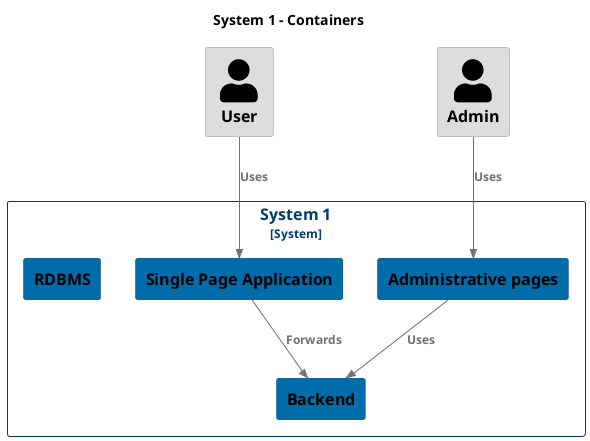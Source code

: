 @startuml
set separator none
title System 1 - Containers

top to bottom direction

!include <C4/C4>
!include <C4/C4_Context>
!include <C4/C4_Container>

AddElementTag("Element", $bgColor="#dddddd", $borderColor="#9a9a9a", $fontColor="#000000", $sprite="", $shadowing="", $borderStyle="solid")
AddElementTag("Container", $bgColor="#006daa", $borderColor="#004c76", $fontColor="#000000", $sprite="", $shadowing="", $borderStyle="solid")

AddRelTag("Relationship", $textColor="#707070", $lineColor="#707070", $lineStyle = "")

AddBoundaryTag("Software System", $bgColor="#ffffff", $borderColor="#023a72", $fontColor="#023a72", $shadowing="", $borderStyle="solid")

Person(User, "User", $descr="", $tags="Element", $link="")
Person(Admin, "Admin", $descr="", $tags="Element", $link="")

System_Boundary("System1_boundary", "System 1", $tags="Software System") {
  Container(System1.SinglePageApplication, "Single Page Application", $techn="", $descr="", $tags="Container", $link="")
  Container(System1.Administrativepages, "Administrative pages", $techn="", $descr="", $tags="Container", $link="")
  Container(System1.Backend, "Backend", $techn="", $descr="", $tags="Container", $link="")
  Container(System1.RDBMS, "RDBMS", $techn="", $descr="", $tags="Container", $link="")
}

Rel(User, System1.SinglePageApplication, "Uses", $techn="", $tags="Relationship", $link="")
Rel(Admin, System1.Administrativepages, "Uses", $techn="", $tags="Relationship", $link="")
Rel(System1.SinglePageApplication, System1.Backend, "Forwards", $techn="", $tags="Relationship", $link="")
Rel(System1.Administrativepages, System1.Backend, "Uses", $techn="", $tags="Relationship", $link="")

hide stereotypes
@enduml

